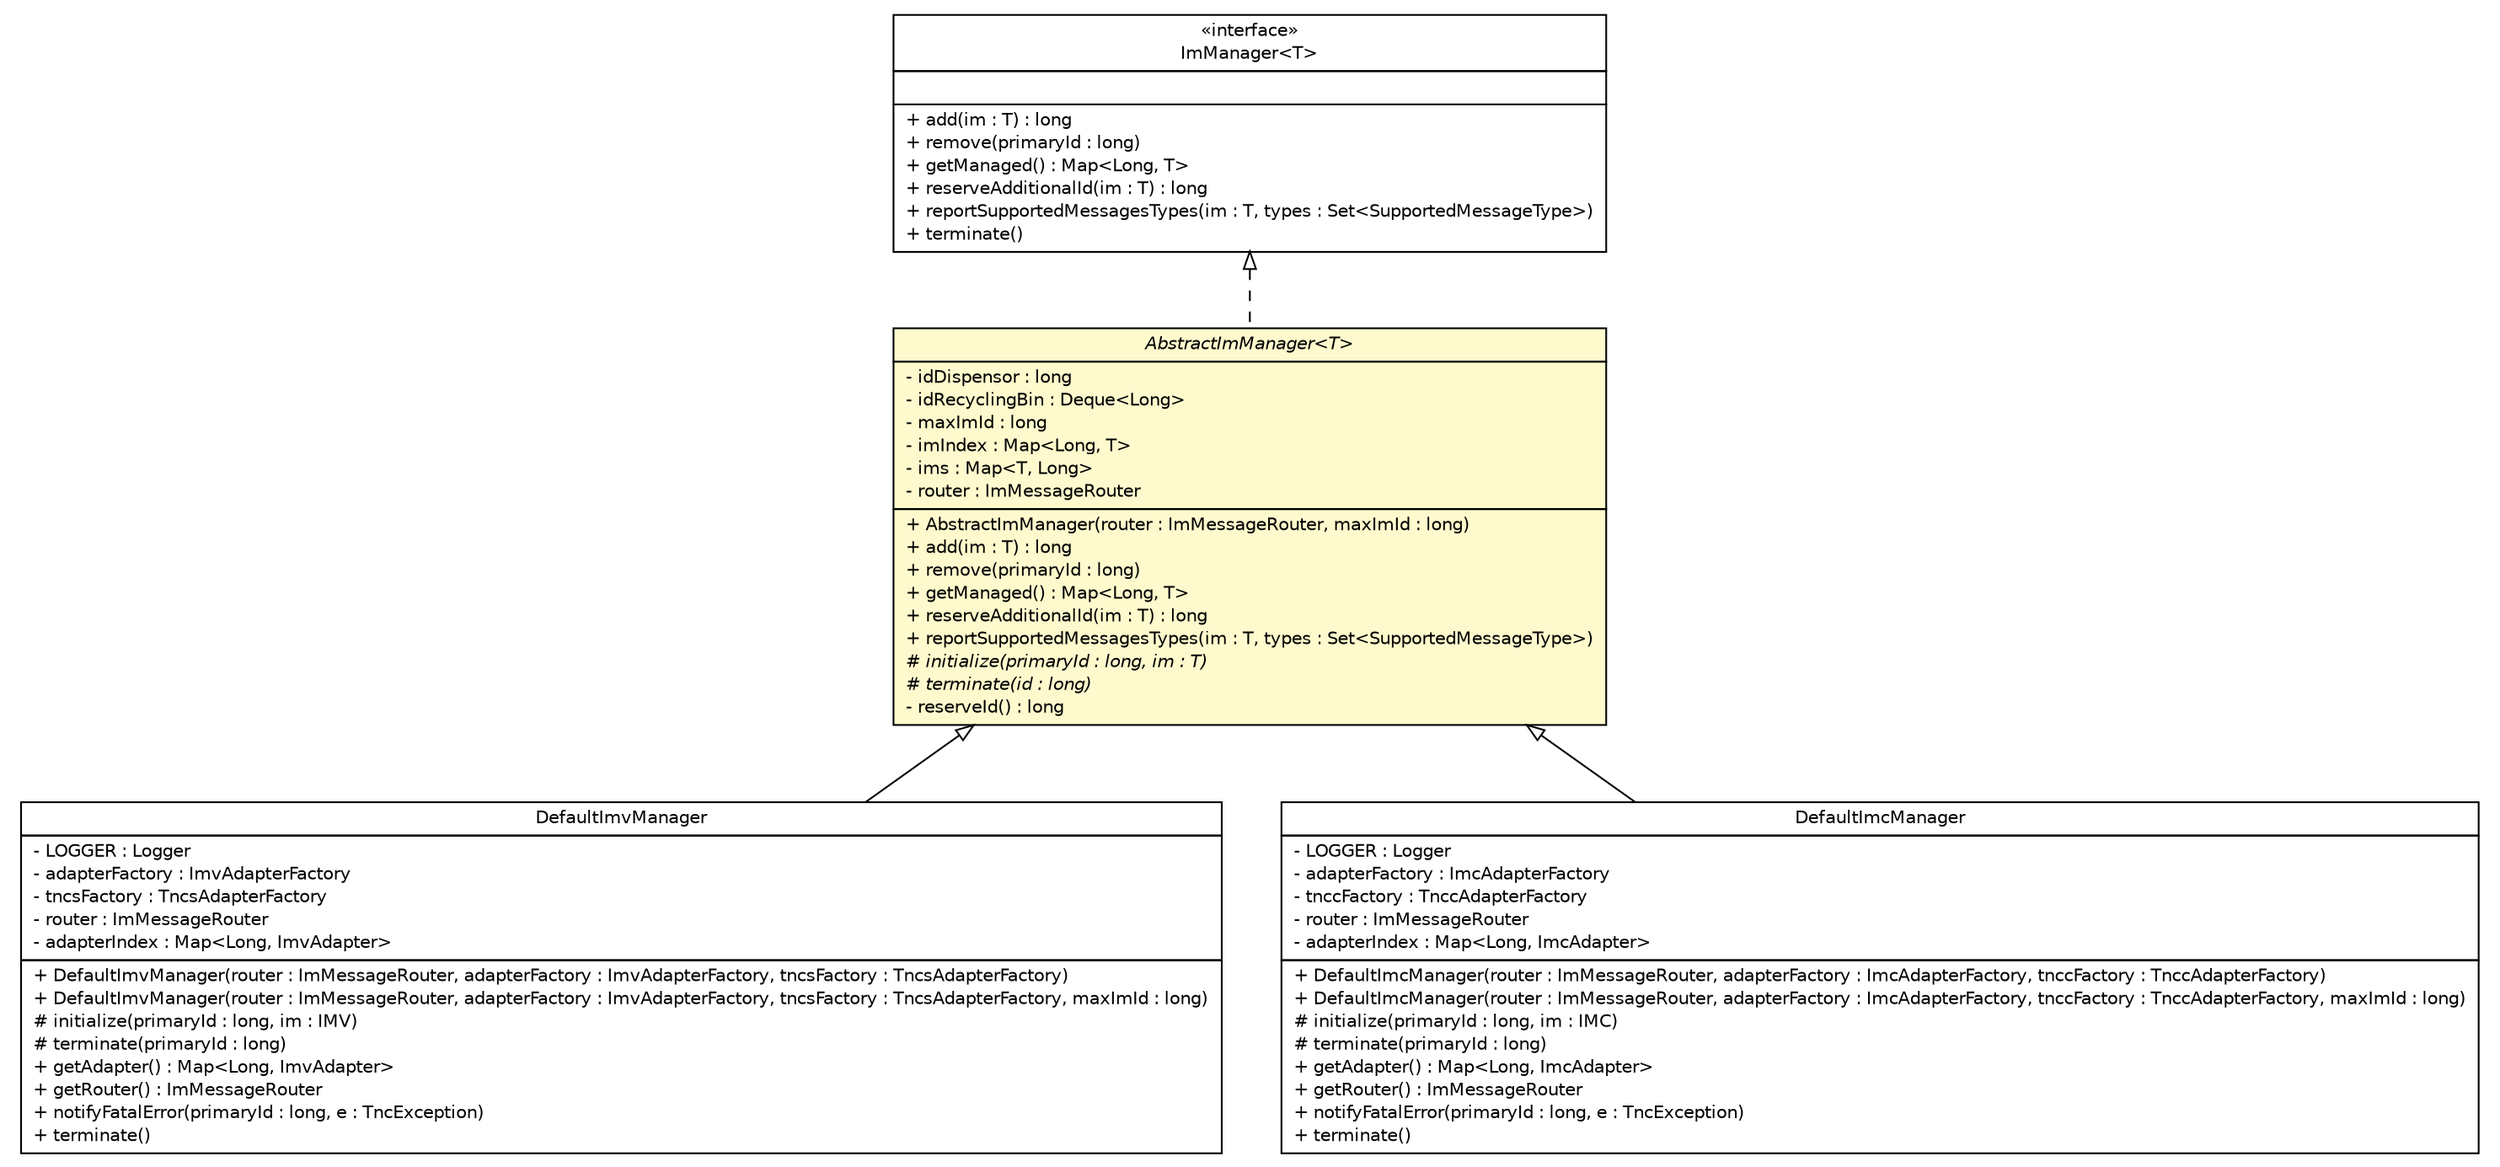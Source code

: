 #!/usr/local/bin/dot
#
# Class diagram 
# Generated by UMLGraph version R5_6 (http://www.umlgraph.org/)
#

digraph G {
	edge [fontname="Helvetica",fontsize=10,labelfontname="Helvetica",labelfontsize=10];
	node [fontname="Helvetica",fontsize=10,shape=plaintext];
	nodesep=0.25;
	ranksep=0.5;
	// de.hsbremen.tc.tnc.tnccs.im.manager.ImManager<T>
	c4802 [label=<<table title="de.hsbremen.tc.tnc.tnccs.im.manager.ImManager" border="0" cellborder="1" cellspacing="0" cellpadding="2" port="p" href="./ImManager.html">
		<tr><td><table border="0" cellspacing="0" cellpadding="1">
<tr><td align="center" balign="center"> &#171;interface&#187; </td></tr>
<tr><td align="center" balign="center"> ImManager&lt;T&gt; </td></tr>
		</table></td></tr>
		<tr><td><table border="0" cellspacing="0" cellpadding="1">
<tr><td align="left" balign="left">  </td></tr>
		</table></td></tr>
		<tr><td><table border="0" cellspacing="0" cellpadding="1">
<tr><td align="left" balign="left"> + add(im : T) : long </td></tr>
<tr><td align="left" balign="left"> + remove(primaryId : long) </td></tr>
<tr><td align="left" balign="left"> + getManaged() : Map&lt;Long, T&gt; </td></tr>
<tr><td align="left" balign="left"> + reserveAdditionalId(im : T) : long </td></tr>
<tr><td align="left" balign="left"> + reportSupportedMessagesTypes(im : T, types : Set&lt;SupportedMessageType&gt;) </td></tr>
<tr><td align="left" balign="left"> + terminate() </td></tr>
		</table></td></tr>
		</table>>, URL="./ImManager.html", fontname="Helvetica", fontcolor="black", fontsize=10.0];
	// de.hsbremen.tc.tnc.tnccs.im.manager.AbstractImManager<T>
	c4804 [label=<<table title="de.hsbremen.tc.tnc.tnccs.im.manager.AbstractImManager" border="0" cellborder="1" cellspacing="0" cellpadding="2" port="p" bgcolor="lemonChiffon" href="./AbstractImManager.html">
		<tr><td><table border="0" cellspacing="0" cellpadding="1">
<tr><td align="center" balign="center"><font face="Helvetica-Oblique"> AbstractImManager&lt;T&gt; </font></td></tr>
		</table></td></tr>
		<tr><td><table border="0" cellspacing="0" cellpadding="1">
<tr><td align="left" balign="left"> - idDispensor : long </td></tr>
<tr><td align="left" balign="left"> - idRecyclingBin : Deque&lt;Long&gt; </td></tr>
<tr><td align="left" balign="left"> - maxImId : long </td></tr>
<tr><td align="left" balign="left"> - imIndex : Map&lt;Long, T&gt; </td></tr>
<tr><td align="left" balign="left"> - ims : Map&lt;T, Long&gt; </td></tr>
<tr><td align="left" balign="left"> - router : ImMessageRouter </td></tr>
		</table></td></tr>
		<tr><td><table border="0" cellspacing="0" cellpadding="1">
<tr><td align="left" balign="left"> + AbstractImManager(router : ImMessageRouter, maxImId : long) </td></tr>
<tr><td align="left" balign="left"> + add(im : T) : long </td></tr>
<tr><td align="left" balign="left"> + remove(primaryId : long) </td></tr>
<tr><td align="left" balign="left"> + getManaged() : Map&lt;Long, T&gt; </td></tr>
<tr><td align="left" balign="left"> + reserveAdditionalId(im : T) : long </td></tr>
<tr><td align="left" balign="left"> + reportSupportedMessagesTypes(im : T, types : Set&lt;SupportedMessageType&gt;) </td></tr>
<tr><td align="left" balign="left"><font face="Helvetica-Oblique" point-size="10.0"> # initialize(primaryId : long, im : T) </font></td></tr>
<tr><td align="left" balign="left"><font face="Helvetica-Oblique" point-size="10.0"> # terminate(id : long) </font></td></tr>
<tr><td align="left" balign="left"> - reserveId() : long </td></tr>
		</table></td></tr>
		</table>>, URL="./AbstractImManager.html", fontname="Helvetica", fontcolor="black", fontsize=10.0];
	// de.hsbremen.tc.tnc.tnccs.im.manager.simple.DefaultImvManager
	c4806 [label=<<table title="de.hsbremen.tc.tnc.tnccs.im.manager.simple.DefaultImvManager" border="0" cellborder="1" cellspacing="0" cellpadding="2" port="p" href="./simple/DefaultImvManager.html">
		<tr><td><table border="0" cellspacing="0" cellpadding="1">
<tr><td align="center" balign="center"> DefaultImvManager </td></tr>
		</table></td></tr>
		<tr><td><table border="0" cellspacing="0" cellpadding="1">
<tr><td align="left" balign="left"> - LOGGER : Logger </td></tr>
<tr><td align="left" balign="left"> - adapterFactory : ImvAdapterFactory </td></tr>
<tr><td align="left" balign="left"> - tncsFactory : TncsAdapterFactory </td></tr>
<tr><td align="left" balign="left"> - router : ImMessageRouter </td></tr>
<tr><td align="left" balign="left"> - adapterIndex : Map&lt;Long, ImvAdapter&gt; </td></tr>
		</table></td></tr>
		<tr><td><table border="0" cellspacing="0" cellpadding="1">
<tr><td align="left" balign="left"> + DefaultImvManager(router : ImMessageRouter, adapterFactory : ImvAdapterFactory, tncsFactory : TncsAdapterFactory) </td></tr>
<tr><td align="left" balign="left"> + DefaultImvManager(router : ImMessageRouter, adapterFactory : ImvAdapterFactory, tncsFactory : TncsAdapterFactory, maxImId : long) </td></tr>
<tr><td align="left" balign="left"> # initialize(primaryId : long, im : IMV) </td></tr>
<tr><td align="left" balign="left"> # terminate(primaryId : long) </td></tr>
<tr><td align="left" balign="left"> + getAdapter() : Map&lt;Long, ImvAdapter&gt; </td></tr>
<tr><td align="left" balign="left"> + getRouter() : ImMessageRouter </td></tr>
<tr><td align="left" balign="left"> + notifyFatalError(primaryId : long, e : TncException) </td></tr>
<tr><td align="left" balign="left"> + terminate() </td></tr>
		</table></td></tr>
		</table>>, URL="./simple/DefaultImvManager.html", fontname="Helvetica", fontcolor="black", fontsize=10.0];
	// de.hsbremen.tc.tnc.tnccs.im.manager.simple.DefaultImcManager
	c4808 [label=<<table title="de.hsbremen.tc.tnc.tnccs.im.manager.simple.DefaultImcManager" border="0" cellborder="1" cellspacing="0" cellpadding="2" port="p" href="./simple/DefaultImcManager.html">
		<tr><td><table border="0" cellspacing="0" cellpadding="1">
<tr><td align="center" balign="center"> DefaultImcManager </td></tr>
		</table></td></tr>
		<tr><td><table border="0" cellspacing="0" cellpadding="1">
<tr><td align="left" balign="left"> - LOGGER : Logger </td></tr>
<tr><td align="left" balign="left"> - adapterFactory : ImcAdapterFactory </td></tr>
<tr><td align="left" balign="left"> - tnccFactory : TnccAdapterFactory </td></tr>
<tr><td align="left" balign="left"> - router : ImMessageRouter </td></tr>
<tr><td align="left" balign="left"> - adapterIndex : Map&lt;Long, ImcAdapter&gt; </td></tr>
		</table></td></tr>
		<tr><td><table border="0" cellspacing="0" cellpadding="1">
<tr><td align="left" balign="left"> + DefaultImcManager(router : ImMessageRouter, adapterFactory : ImcAdapterFactory, tnccFactory : TnccAdapterFactory) </td></tr>
<tr><td align="left" balign="left"> + DefaultImcManager(router : ImMessageRouter, adapterFactory : ImcAdapterFactory, tnccFactory : TnccAdapterFactory, maxImId : long) </td></tr>
<tr><td align="left" balign="left"> # initialize(primaryId : long, im : IMC) </td></tr>
<tr><td align="left" balign="left"> # terminate(primaryId : long) </td></tr>
<tr><td align="left" balign="left"> + getAdapter() : Map&lt;Long, ImcAdapter&gt; </td></tr>
<tr><td align="left" balign="left"> + getRouter() : ImMessageRouter </td></tr>
<tr><td align="left" balign="left"> + notifyFatalError(primaryId : long, e : TncException) </td></tr>
<tr><td align="left" balign="left"> + terminate() </td></tr>
		</table></td></tr>
		</table>>, URL="./simple/DefaultImcManager.html", fontname="Helvetica", fontcolor="black", fontsize=10.0];
	//de.hsbremen.tc.tnc.tnccs.im.manager.AbstractImManager<T> implements de.hsbremen.tc.tnc.tnccs.im.manager.ImManager<T>
	c4802:p -> c4804:p [dir=back,arrowtail=empty,style=dashed];
	//de.hsbremen.tc.tnc.tnccs.im.manager.simple.DefaultImvManager extends de.hsbremen.tc.tnc.tnccs.im.manager.AbstractImManager<org.trustedcomputinggroup.tnc.ifimv.IMV>
	c4804:p -> c4806:p [dir=back,arrowtail=empty];
	//de.hsbremen.tc.tnc.tnccs.im.manager.simple.DefaultImcManager extends de.hsbremen.tc.tnc.tnccs.im.manager.AbstractImManager<org.trustedcomputinggroup.tnc.ifimc.IMC>
	c4804:p -> c4808:p [dir=back,arrowtail=empty];
}

